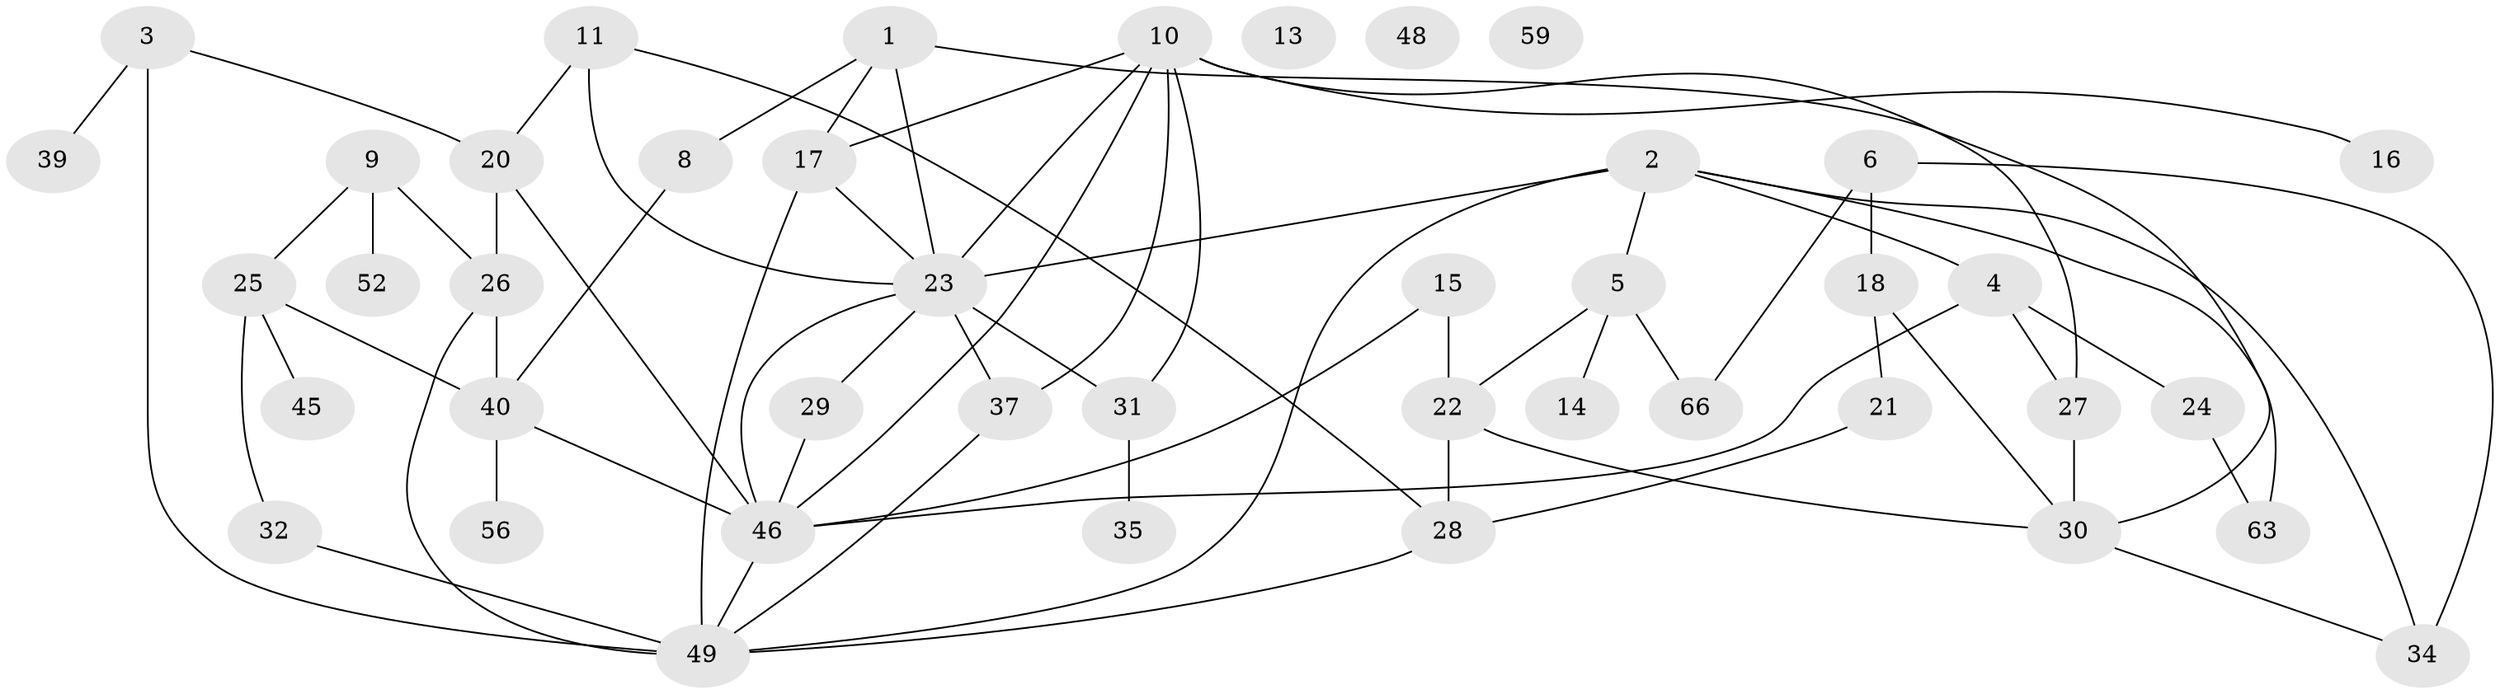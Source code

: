 // original degree distribution, {3: 0.3333333333333333, 5: 0.09090909090909091, 4: 0.09090909090909091, 2: 0.21212121212121213, 0: 0.045454545454545456, 1: 0.18181818181818182, 6: 0.030303030303030304, 8: 0.015151515151515152}
// Generated by graph-tools (version 1.1) at 2025/41/03/06/25 10:41:21]
// undirected, 43 vertices, 67 edges
graph export_dot {
graph [start="1"]
  node [color=gray90,style=filled];
  1 [super="+55"];
  2 [super="+7"];
  3;
  4;
  5 [super="+42"];
  6 [super="+60"];
  8;
  9 [super="+38"];
  10 [super="+50"];
  11 [super="+12"];
  13;
  14;
  15;
  16;
  17 [super="+57"];
  18 [super="+19"];
  20 [super="+53"];
  21;
  22 [super="+44"];
  23 [super="+36"];
  24 [super="+43"];
  25;
  26 [super="+47"];
  27 [super="+61"];
  28 [super="+54"];
  29;
  30 [super="+33"];
  31 [super="+62"];
  32 [super="+41"];
  34;
  35 [super="+51"];
  37;
  39;
  40 [super="+58"];
  45;
  46 [super="+64"];
  48;
  49 [super="+65"];
  52;
  56;
  59;
  63;
  66;
  1 -- 23;
  1 -- 8;
  1 -- 17;
  1 -- 30;
  2 -- 4;
  2 -- 5;
  2 -- 49;
  2 -- 63;
  2 -- 34;
  2 -- 23;
  3 -- 20;
  3 -- 39;
  3 -- 49;
  4 -- 24;
  4 -- 27;
  4 -- 46;
  5 -- 22;
  5 -- 66;
  5 -- 14;
  6 -- 66;
  6 -- 18;
  6 -- 34;
  8 -- 40;
  9 -- 25;
  9 -- 26;
  9 -- 52;
  10 -- 17;
  10 -- 27;
  10 -- 46;
  10 -- 16;
  10 -- 37;
  10 -- 23;
  10 -- 31;
  11 -- 23;
  11 -- 28;
  11 -- 20;
  15 -- 46;
  15 -- 22;
  17 -- 23;
  17 -- 49;
  18 -- 21;
  18 -- 30;
  20 -- 46;
  20 -- 26;
  21 -- 28;
  22 -- 30;
  22 -- 28;
  23 -- 29;
  23 -- 37;
  23 -- 31;
  23 -- 46;
  24 -- 63;
  25 -- 40;
  25 -- 45;
  25 -- 32;
  26 -- 49;
  26 -- 40;
  27 -- 30;
  28 -- 49;
  29 -- 46;
  30 -- 34;
  31 -- 35;
  32 -- 49;
  37 -- 49;
  40 -- 56;
  40 -- 46;
  46 -- 49;
}
